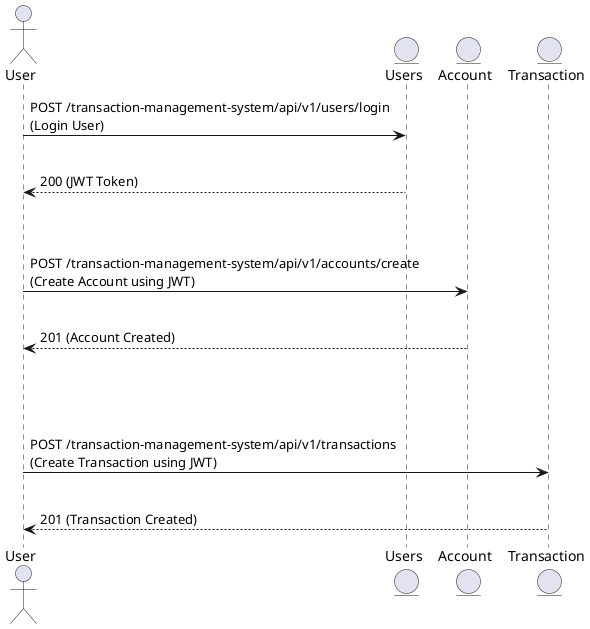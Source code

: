 @startuml

actor User
entity "Users" as Users
entity "Account" as Account
entity "Transaction" as Transaction

User -> Users : POST /transaction-management-system/api/v1/users/login\n(Login User)
|||
Users --> User : 200 (JWT Token)
|||
|||
User -> Account : POST /transaction-management-system/api/v1/accounts/create\n(Create Account using JWT)
|||
Account --> User : 201 (Account Created)
|||
|||
|||
User -> Transaction : POST /transaction-management-system/api/v1/transactions\n(Create Transaction using JWT)
|||
Transaction --> User : 201 (Transaction Created)

@enduml
